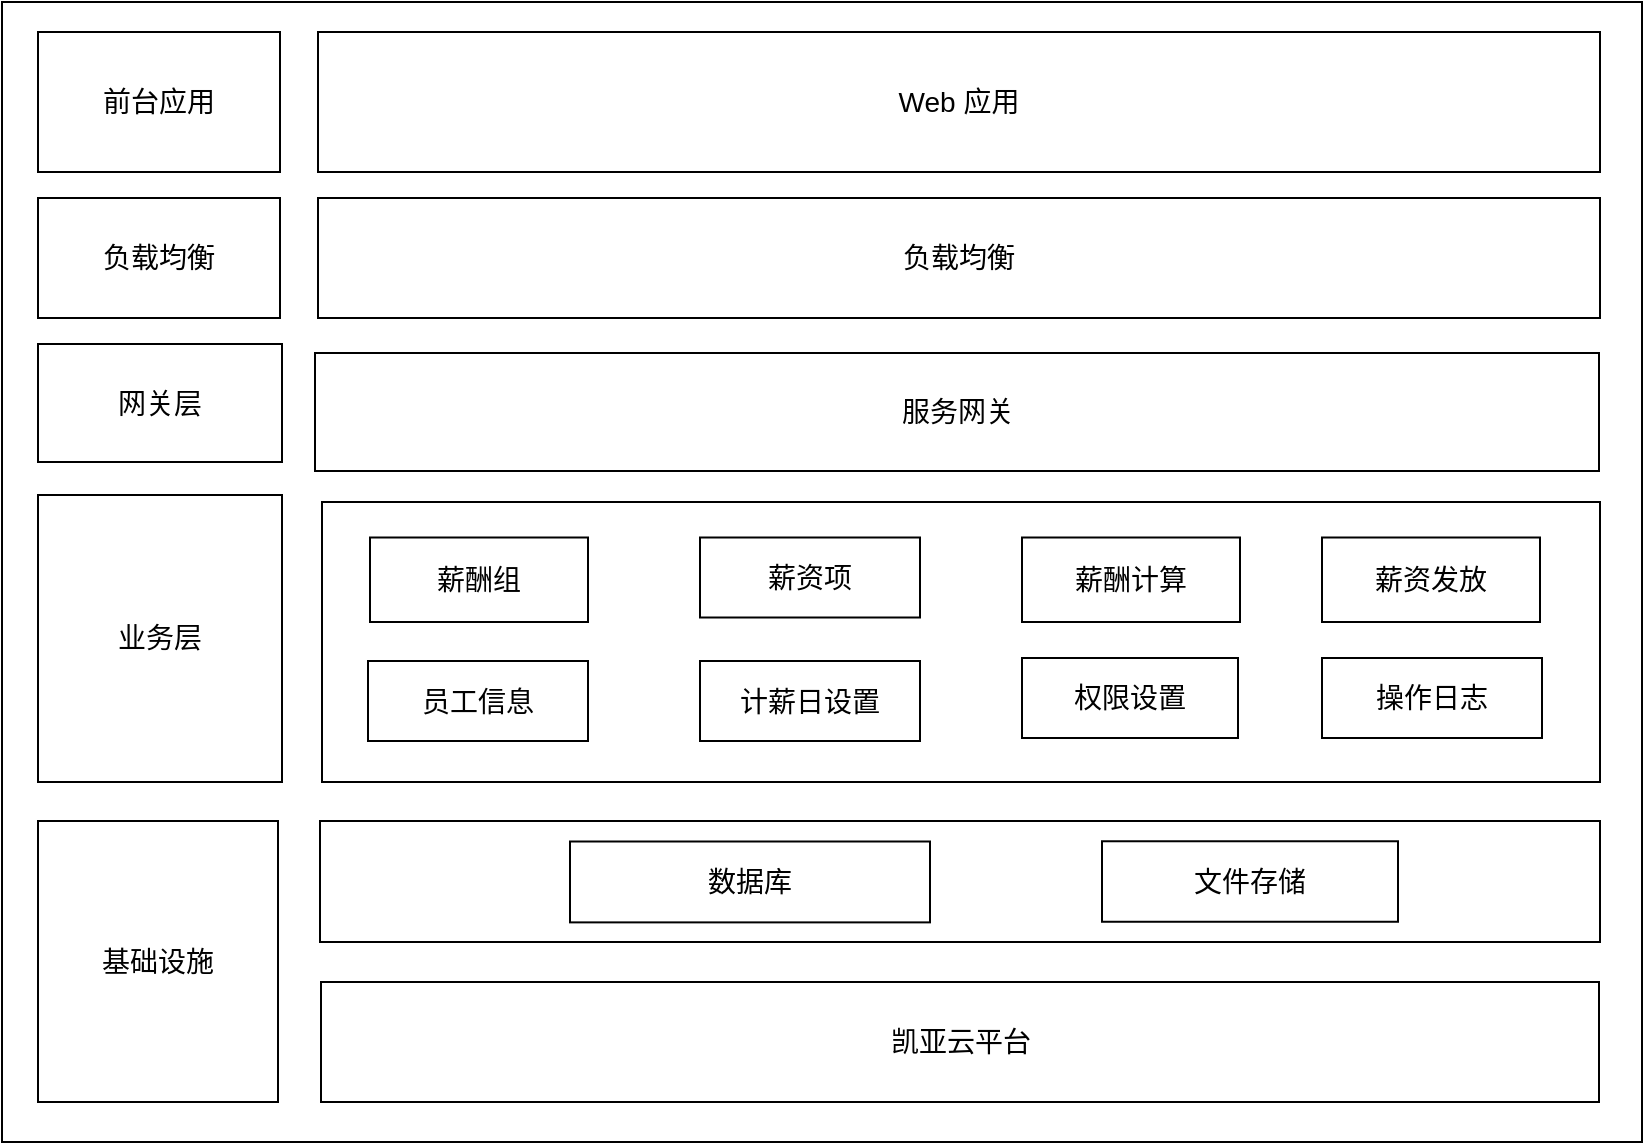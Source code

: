 <mxfile version="20.8.16" type="device"><diagram id="r0G9emKXOvgWaISYR5SE" name="第 1 页"><mxGraphModel dx="1534" dy="803" grid="1" gridSize="10" guides="1" tooltips="1" connect="1" arrows="1" fold="1" page="1" pageScale="1" pageWidth="827" pageHeight="1169" background="none" math="0" shadow="0"><root><mxCell id="0"/><mxCell id="1" parent="0"/><mxCell id="UyaWN_29bkfGPjHw6yuL-2" value="" style="rounded=0;whiteSpace=wrap;html=1;fontSize=13;labelBorderColor=none;noLabel=1;fillColor=none;labelBackgroundColor=none;" parent="1" vertex="1"><mxGeometry x="40" y="40" width="820" height="570" as="geometry"/></mxCell><mxCell id="UyaWN_29bkfGPjHw6yuL-3" value="业务层" style="rounded=0;whiteSpace=wrap;html=1;fontSize=14;labelBackgroundColor=none;" parent="1" vertex="1"><mxGeometry x="58" y="286.5" width="122" height="143.5" as="geometry"/></mxCell><mxCell id="UyaWN_29bkfGPjHw6yuL-4" value="" style="rounded=0;whiteSpace=wrap;html=1;fontSize=14;labelBackgroundColor=none;" parent="1" vertex="1"><mxGeometry x="200" y="290" width="639" height="140" as="geometry"/></mxCell><mxCell id="UyaWN_29bkfGPjHw6yuL-5" value="基础设施" style="rounded=0;whiteSpace=wrap;html=1;fontSize=14;labelBackgroundColor=none;" parent="1" vertex="1"><mxGeometry x="58" y="449.5" width="120" height="140.5" as="geometry"/></mxCell><mxCell id="UyaWN_29bkfGPjHw6yuL-6" value="" style="rounded=0;whiteSpace=wrap;html=1;fontSize=14;labelBackgroundColor=none;" parent="1" vertex="1"><mxGeometry x="199" y="449.5" width="640" height="60.5" as="geometry"/></mxCell><mxCell id="UyaWN_29bkfGPjHw6yuL-7" value="Web 应用" style="rounded=0;whiteSpace=wrap;html=1;fontSize=14;labelBackgroundColor=none;" parent="1" vertex="1"><mxGeometry x="198" y="55" width="641" height="70" as="geometry"/></mxCell><mxCell id="UyaWN_29bkfGPjHw6yuL-8" value="前台应用" style="rounded=0;whiteSpace=wrap;html=1;fontSize=14;labelBackgroundColor=none;" parent="1" vertex="1"><mxGeometry x="58" y="55" width="121" height="70" as="geometry"/></mxCell><mxCell id="UyaWN_29bkfGPjHw6yuL-9" value="服务网关" style="rounded=0;whiteSpace=wrap;html=1;fontSize=14;labelBackgroundColor=none;" parent="1" vertex="1"><mxGeometry x="196.5" y="215.5" width="642" height="59" as="geometry"/></mxCell><mxCell id="UyaWN_29bkfGPjHw6yuL-10" value="网关层" style="rounded=0;whiteSpace=wrap;html=1;fontSize=14;labelBackgroundColor=none;" parent="1" vertex="1"><mxGeometry x="58" y="211" width="122" height="59" as="geometry"/></mxCell><mxCell id="UyaWN_29bkfGPjHw6yuL-11" value="凯亚云平台" style="rounded=0;whiteSpace=wrap;html=1;fontFamily=Helvetica;fontSize=14;labelBackgroundColor=none;" parent="1" vertex="1"><mxGeometry x="199.5" y="530" width="639" height="60" as="geometry"/></mxCell><mxCell id="UyaWN_29bkfGPjHw6yuL-12" value="薪资项" style="rounded=0;whiteSpace=wrap;html=1;fontFamily=Helvetica;fontSize=14;labelBackgroundColor=none;" parent="1" vertex="1"><mxGeometry x="389" y="307.75" width="110" height="40" as="geometry"/></mxCell><mxCell id="UyaWN_29bkfGPjHw6yuL-13" value="薪酬组" style="rounded=0;whiteSpace=wrap;html=1;fontFamily=Helvetica;fontSize=14;labelBackgroundColor=none;" parent="1" vertex="1"><mxGeometry x="224" y="307.75" width="109" height="42.25" as="geometry"/></mxCell><mxCell id="UyaWN_29bkfGPjHw6yuL-14" value="计薪日设置" style="rounded=0;whiteSpace=wrap;html=1;fontFamily=Helvetica;fontSize=14;labelBackgroundColor=none;" parent="1" vertex="1"><mxGeometry x="389" y="369.5" width="110" height="40" as="geometry"/></mxCell><mxCell id="UyaWN_29bkfGPjHw6yuL-15" value="操作日志" style="rounded=0;whiteSpace=wrap;html=1;fontFamily=Helvetica;fontSize=14;labelBackgroundColor=none;" parent="1" vertex="1"><mxGeometry x="700" y="368" width="110" height="40" as="geometry"/></mxCell><mxCell id="UyaWN_29bkfGPjHw6yuL-16" value="权限设置" style="rounded=0;whiteSpace=wrap;html=1;fontFamily=Helvetica;fontSize=14;labelBackgroundColor=none;" parent="1" vertex="1"><mxGeometry x="550" y="368" width="108" height="40" as="geometry"/></mxCell><mxCell id="UyaWN_29bkfGPjHw6yuL-17" value="负载均衡" style="rounded=0;whiteSpace=wrap;html=1;fontSize=14;labelBackgroundColor=none;" parent="1" vertex="1"><mxGeometry x="58" y="138" width="121" height="60" as="geometry"/></mxCell><mxCell id="UyaWN_29bkfGPjHw6yuL-18" value="负载均衡" style="rounded=0;whiteSpace=wrap;html=1;fontSize=14;labelBackgroundColor=none;" parent="1" vertex="1"><mxGeometry x="198" y="138" width="641" height="60" as="geometry"/></mxCell><mxCell id="UyaWN_29bkfGPjHw6yuL-19" value="数据库" style="rounded=0;whiteSpace=wrap;html=1;fontFamily=Helvetica;fontSize=14;labelBackgroundColor=none;" parent="1" vertex="1"><mxGeometry x="324" y="459.75" width="180" height="40.44" as="geometry"/></mxCell><mxCell id="UyaWN_29bkfGPjHw6yuL-25" value="文件存储" style="rounded=0;whiteSpace=wrap;html=1;fontFamily=Helvetica;fontSize=14;labelBackgroundColor=none;" parent="1" vertex="1"><mxGeometry x="590" y="459.63" width="148" height="40.25" as="geometry"/></mxCell><mxCell id="UyaWN_29bkfGPjHw6yuL-26" value="薪酬计算" style="rounded=0;whiteSpace=wrap;html=1;fontFamily=Helvetica;fontSize=14;labelBackgroundColor=none;" parent="1" vertex="1"><mxGeometry x="550" y="307.75" width="109" height="42.25" as="geometry"/></mxCell><mxCell id="UyaWN_29bkfGPjHw6yuL-27" value="薪资发放" style="rounded=0;whiteSpace=wrap;html=1;fontFamily=Helvetica;fontSize=14;labelBackgroundColor=none;" parent="1" vertex="1"><mxGeometry x="700" y="307.75" width="109" height="42.25" as="geometry"/></mxCell><mxCell id="UyaWN_29bkfGPjHw6yuL-28" value="员工信息" style="rounded=0;whiteSpace=wrap;html=1;fontFamily=Helvetica;fontSize=14;labelBackgroundColor=none;" parent="1" vertex="1"><mxGeometry x="223" y="369.5" width="110" height="40" as="geometry"/></mxCell></root></mxGraphModel></diagram></mxfile>